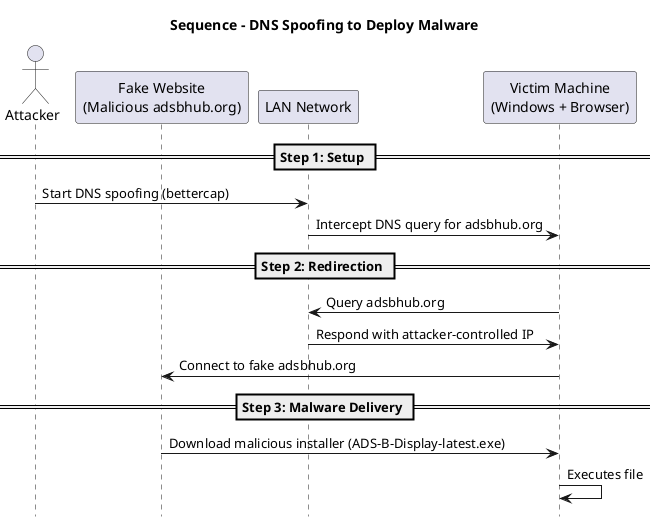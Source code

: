 @startuml
'!pragma layout smetana
hide footbox
skinparam borderColor Black
skinparam shadowing false

title Sequence – DNS Spoofing to Deploy Malware

actor Attacker
participant "Fake Website\n(Malicious adsbhub.org)" as FakeSite
participant "LAN Network" as Network
participant "Victim Machine\n(Windows + Browser)" as Victim

== Step 1: Setup ==
Attacker -> Network : Start DNS spoofing (bettercap)
Network -> Victim : Intercept DNS query for adsbhub.org

== Step 2: Redirection ==
Victim -> Network : Query adsbhub.org
Network -> Victim : Respond with attacker-controlled IP
Victim -> FakeSite : Connect to fake adsbhub.org

== Step 3: Malware Delivery ==
FakeSite -> Victim : Download malicious installer (ADS-B-Display-latest.exe)
Victim -> Victim : Executes file

@enduml

